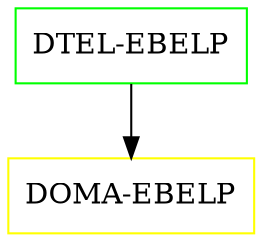 digraph G {
  "DTEL-EBELP" [shape=box,color=green];
  "DOMA-EBELP" [shape=box,color=yellow,URL="./DOMA_EBELP.html"];
  "DTEL-EBELP" -> "DOMA-EBELP";
}
